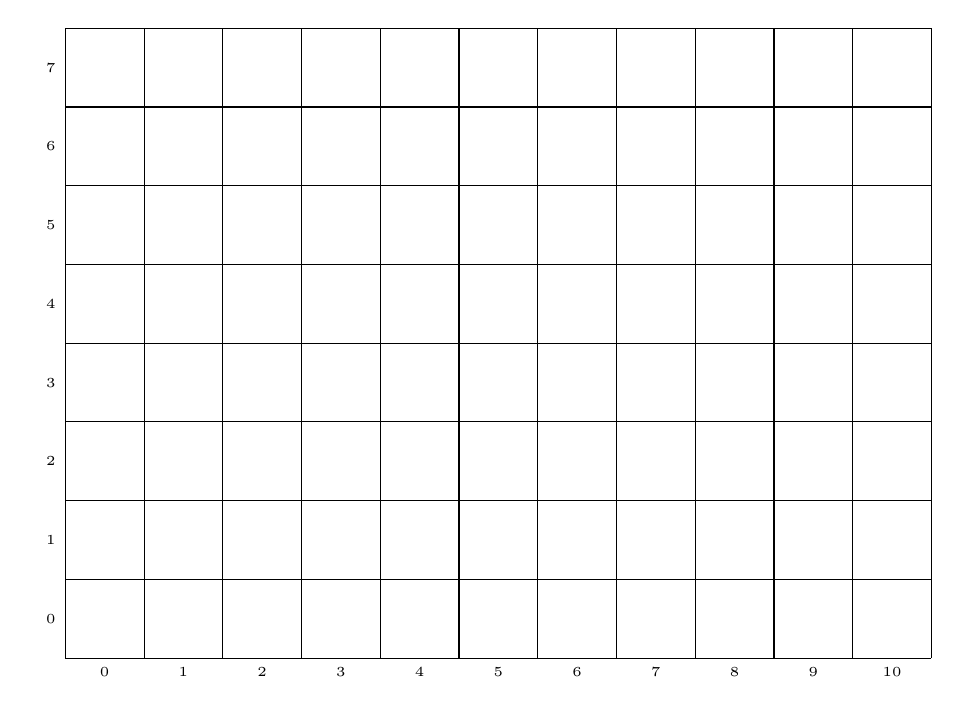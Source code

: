 \tikzstyle{arrow} = [->,>=latex,thick]
\begin{tikzpicture}[scale=1]

\def\xmax{10}
\def\ymax{7}
\pgfmathsetmacro\xmaxplus{int(\xmax +1)}
\pgfmathsetmacro\ymaxplus{int(\ymax +1)}

\newcommand{\pixel}[2]{\fill[gray] (#1-0.48,#2-0.48) rectangle ++(0.96,0.96);}

\newcommand{\cross}[3]{
\draw[black,very thick] (#1-0.2,#2)--++(0.4,0);
\draw[black,very thick] (#1,#2-0.2)--++(0,0.4);
\node[black, below right] at (#1,#2) {#3};
}

\draw[thin,xshift=-0.5cm,yshift=-0.5cm] (0,0) grid (\xmaxplus,\ymaxplus);

%\draw[arrow,thick] (0,0)--(\xmax+1,0) node[right]{$i$};
%\draw[arrow,thick] (0,0)--(0,\ymax+1) node[above]{$j$};

\foreach \x in {0,...,\xmax}{
    \node[below] at (\x,-0.5) {\tiny $\x$};
}
\foreach \y in {0,...,\ymax}{
    \node[left] at (-0.5,\y) {\tiny $\y$};
}

% Pixel of the segments from (0,0) to (a,b)
\pgfmathsetmacro\a{\xmax}
\pgfmathsetmacro\b{\ymax}

% \foreach \i in {0,...,\a}{
%   \pgfmathtruncatemacro\j{round(\i*\b/\a-0.01)};
%   \pixel{\i}{\j};
% } 

%\draw[blue] (0,0)--(\a,\b);
%\pixel{0}{0};

% Rk : the "-0.01" is because round(0.5)=1 and we want round(0.5)=0

%\cross{0}{0}{\bf A};
%\cross{9}{5}{$\mathbf{B_2}$};

\end{tikzpicture}